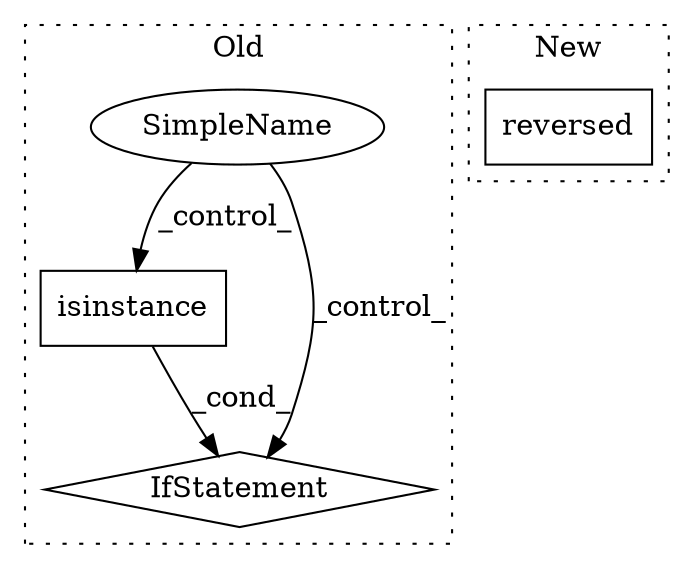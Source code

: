 digraph G {
subgraph cluster0 {
1 [label="isinstance" a="32" s="9704,9728" l="11,1" shape="box"];
3 [label="IfStatement" a="25" s="9699,9759" l="4,2" shape="diamond"];
4 [label="SimpleName" a="42" s="" l="" shape="ellipse"];
label = "Old";
style="dotted";
}
subgraph cluster1 {
2 [label="reversed" a="32" s="10091,10212" l="20,-5" shape="box"];
label = "New";
style="dotted";
}
1 -> 3 [label="_cond_"];
4 -> 1 [label="_control_"];
4 -> 3 [label="_control_"];
}